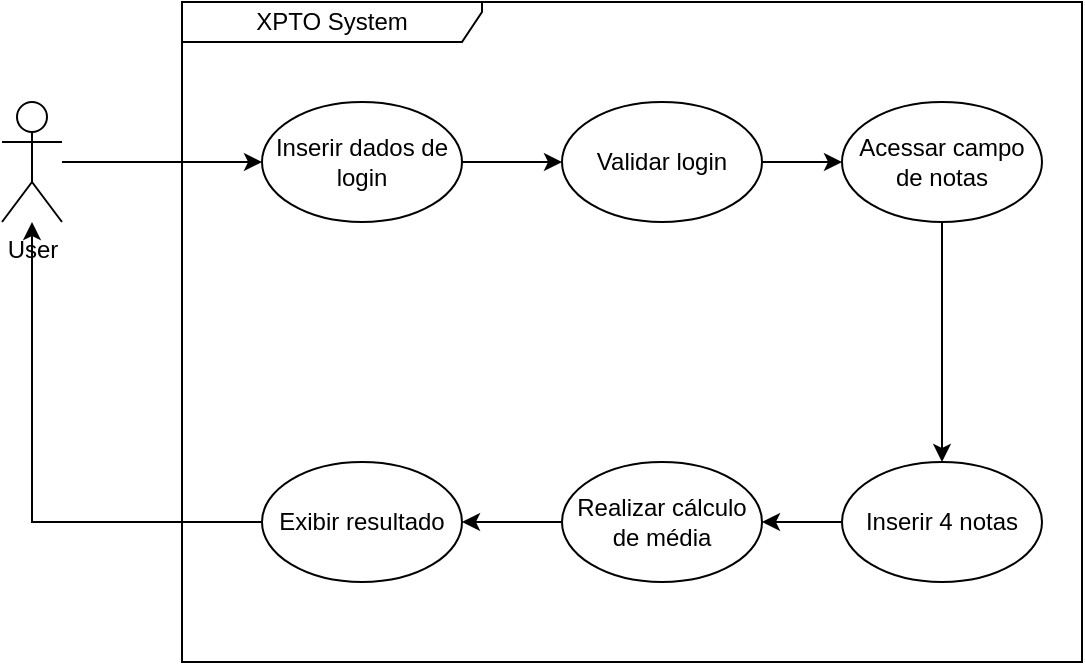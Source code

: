 <mxfile version="24.4.5" type="github">
  <diagram name="Página-1" id="d-9Bt2Axt7gJ94_6c1GM">
    <mxGraphModel dx="815" dy="449" grid="1" gridSize="10" guides="1" tooltips="1" connect="1" arrows="1" fold="1" page="1" pageScale="1" pageWidth="827" pageHeight="1169" math="0" shadow="0">
      <root>
        <mxCell id="0" />
        <mxCell id="1" parent="0" />
        <mxCell id="0LqBSVXBZtilKuwkoKhC-1" value="XPTO System" style="shape=umlFrame;whiteSpace=wrap;html=1;pointerEvents=0;width=150;height=20;" vertex="1" parent="1">
          <mxGeometry x="190" y="110" width="450" height="330" as="geometry" />
        </mxCell>
        <mxCell id="0LqBSVXBZtilKuwkoKhC-9" style="edgeStyle=orthogonalEdgeStyle;rounded=0;orthogonalLoop=1;jettySize=auto;html=1;entryX=0;entryY=0.5;entryDx=0;entryDy=0;" edge="1" parent="1" source="0LqBSVXBZtilKuwkoKhC-2" target="0LqBSVXBZtilKuwkoKhC-3">
          <mxGeometry relative="1" as="geometry" />
        </mxCell>
        <mxCell id="0LqBSVXBZtilKuwkoKhC-2" value="User" style="shape=umlActor;verticalLabelPosition=bottom;verticalAlign=top;html=1;" vertex="1" parent="1">
          <mxGeometry x="100" y="160" width="30" height="60" as="geometry" />
        </mxCell>
        <mxCell id="0LqBSVXBZtilKuwkoKhC-10" style="edgeStyle=orthogonalEdgeStyle;rounded=0;orthogonalLoop=1;jettySize=auto;html=1;entryX=0;entryY=0.5;entryDx=0;entryDy=0;" edge="1" parent="1" source="0LqBSVXBZtilKuwkoKhC-3" target="0LqBSVXBZtilKuwkoKhC-4">
          <mxGeometry relative="1" as="geometry" />
        </mxCell>
        <mxCell id="0LqBSVXBZtilKuwkoKhC-3" value="Inserir dados de login" style="ellipse;whiteSpace=wrap;html=1;" vertex="1" parent="1">
          <mxGeometry x="230" y="160" width="100" height="60" as="geometry" />
        </mxCell>
        <mxCell id="0LqBSVXBZtilKuwkoKhC-11" style="edgeStyle=orthogonalEdgeStyle;rounded=0;orthogonalLoop=1;jettySize=auto;html=1;entryX=0;entryY=0.5;entryDx=0;entryDy=0;" edge="1" parent="1" source="0LqBSVXBZtilKuwkoKhC-4" target="0LqBSVXBZtilKuwkoKhC-5">
          <mxGeometry relative="1" as="geometry" />
        </mxCell>
        <mxCell id="0LqBSVXBZtilKuwkoKhC-4" value="Validar login" style="ellipse;whiteSpace=wrap;html=1;" vertex="1" parent="1">
          <mxGeometry x="380" y="160" width="100" height="60" as="geometry" />
        </mxCell>
        <mxCell id="0LqBSVXBZtilKuwkoKhC-12" style="edgeStyle=orthogonalEdgeStyle;rounded=0;orthogonalLoop=1;jettySize=auto;html=1;" edge="1" parent="1" source="0LqBSVXBZtilKuwkoKhC-5" target="0LqBSVXBZtilKuwkoKhC-6">
          <mxGeometry relative="1" as="geometry" />
        </mxCell>
        <mxCell id="0LqBSVXBZtilKuwkoKhC-5" value="Acessar campo de notas" style="ellipse;whiteSpace=wrap;html=1;" vertex="1" parent="1">
          <mxGeometry x="520" y="160" width="100" height="60" as="geometry" />
        </mxCell>
        <mxCell id="0LqBSVXBZtilKuwkoKhC-15" style="edgeStyle=orthogonalEdgeStyle;rounded=0;orthogonalLoop=1;jettySize=auto;html=1;entryX=1;entryY=0.5;entryDx=0;entryDy=0;" edge="1" parent="1" source="0LqBSVXBZtilKuwkoKhC-6" target="0LqBSVXBZtilKuwkoKhC-7">
          <mxGeometry relative="1" as="geometry" />
        </mxCell>
        <mxCell id="0LqBSVXBZtilKuwkoKhC-6" value="Inserir 4 notas" style="ellipse;whiteSpace=wrap;html=1;" vertex="1" parent="1">
          <mxGeometry x="520" y="340" width="100" height="60" as="geometry" />
        </mxCell>
        <mxCell id="0LqBSVXBZtilKuwkoKhC-16" style="edgeStyle=orthogonalEdgeStyle;rounded=0;orthogonalLoop=1;jettySize=auto;html=1;entryX=1;entryY=0.5;entryDx=0;entryDy=0;" edge="1" parent="1" source="0LqBSVXBZtilKuwkoKhC-7" target="0LqBSVXBZtilKuwkoKhC-8">
          <mxGeometry relative="1" as="geometry" />
        </mxCell>
        <mxCell id="0LqBSVXBZtilKuwkoKhC-7" value="Realizar cálculo de média" style="ellipse;whiteSpace=wrap;html=1;" vertex="1" parent="1">
          <mxGeometry x="380" y="340" width="100" height="60" as="geometry" />
        </mxCell>
        <mxCell id="0LqBSVXBZtilKuwkoKhC-17" style="edgeStyle=orthogonalEdgeStyle;rounded=0;orthogonalLoop=1;jettySize=auto;html=1;" edge="1" parent="1" source="0LqBSVXBZtilKuwkoKhC-8" target="0LqBSVXBZtilKuwkoKhC-2">
          <mxGeometry relative="1" as="geometry" />
        </mxCell>
        <mxCell id="0LqBSVXBZtilKuwkoKhC-8" value="Exibir resultado" style="ellipse;whiteSpace=wrap;html=1;" vertex="1" parent="1">
          <mxGeometry x="230" y="340" width="100" height="60" as="geometry" />
        </mxCell>
      </root>
    </mxGraphModel>
  </diagram>
</mxfile>
